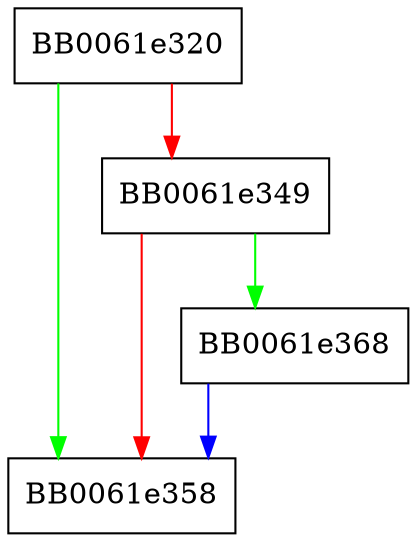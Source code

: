 digraph PKCS12_add_safes_ex {
  node [shape="box"];
  graph [splines=ortho];
  BB0061e320 -> BB0061e358 [color="green"];
  BB0061e320 -> BB0061e349 [color="red"];
  BB0061e349 -> BB0061e368 [color="green"];
  BB0061e349 -> BB0061e358 [color="red"];
  BB0061e368 -> BB0061e358 [color="blue"];
}